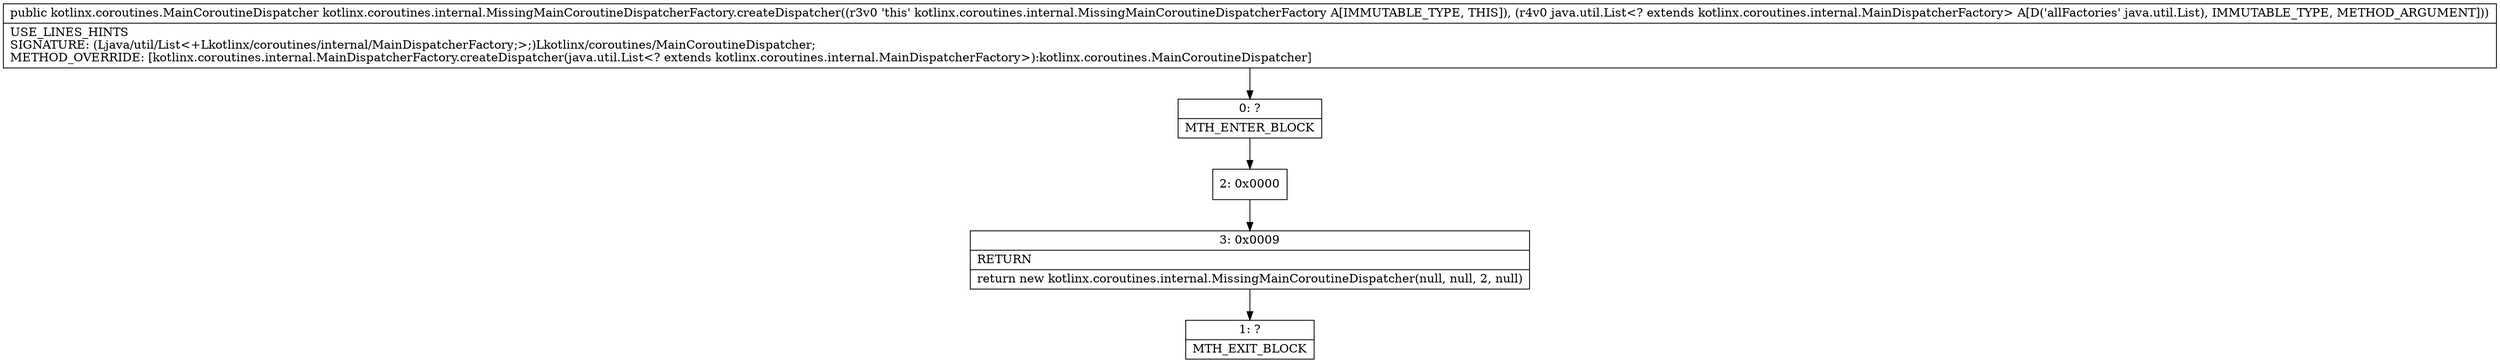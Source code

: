 digraph "CFG forkotlinx.coroutines.internal.MissingMainCoroutineDispatcherFactory.createDispatcher(Ljava\/util\/List;)Lkotlinx\/coroutines\/MainCoroutineDispatcher;" {
Node_0 [shape=record,label="{0\:\ ?|MTH_ENTER_BLOCK\l}"];
Node_2 [shape=record,label="{2\:\ 0x0000}"];
Node_3 [shape=record,label="{3\:\ 0x0009|RETURN\l|return new kotlinx.coroutines.internal.MissingMainCoroutineDispatcher(null, null, 2, null)\l}"];
Node_1 [shape=record,label="{1\:\ ?|MTH_EXIT_BLOCK\l}"];
MethodNode[shape=record,label="{public kotlinx.coroutines.MainCoroutineDispatcher kotlinx.coroutines.internal.MissingMainCoroutineDispatcherFactory.createDispatcher((r3v0 'this' kotlinx.coroutines.internal.MissingMainCoroutineDispatcherFactory A[IMMUTABLE_TYPE, THIS]), (r4v0 java.util.List\<? extends kotlinx.coroutines.internal.MainDispatcherFactory\> A[D('allFactories' java.util.List), IMMUTABLE_TYPE, METHOD_ARGUMENT]))  | USE_LINES_HINTS\lSIGNATURE: (Ljava\/util\/List\<+Lkotlinx\/coroutines\/internal\/MainDispatcherFactory;\>;)Lkotlinx\/coroutines\/MainCoroutineDispatcher;\lMETHOD_OVERRIDE: [kotlinx.coroutines.internal.MainDispatcherFactory.createDispatcher(java.util.List\<? extends kotlinx.coroutines.internal.MainDispatcherFactory\>):kotlinx.coroutines.MainCoroutineDispatcher]\l}"];
MethodNode -> Node_0;Node_0 -> Node_2;
Node_2 -> Node_3;
Node_3 -> Node_1;
}

